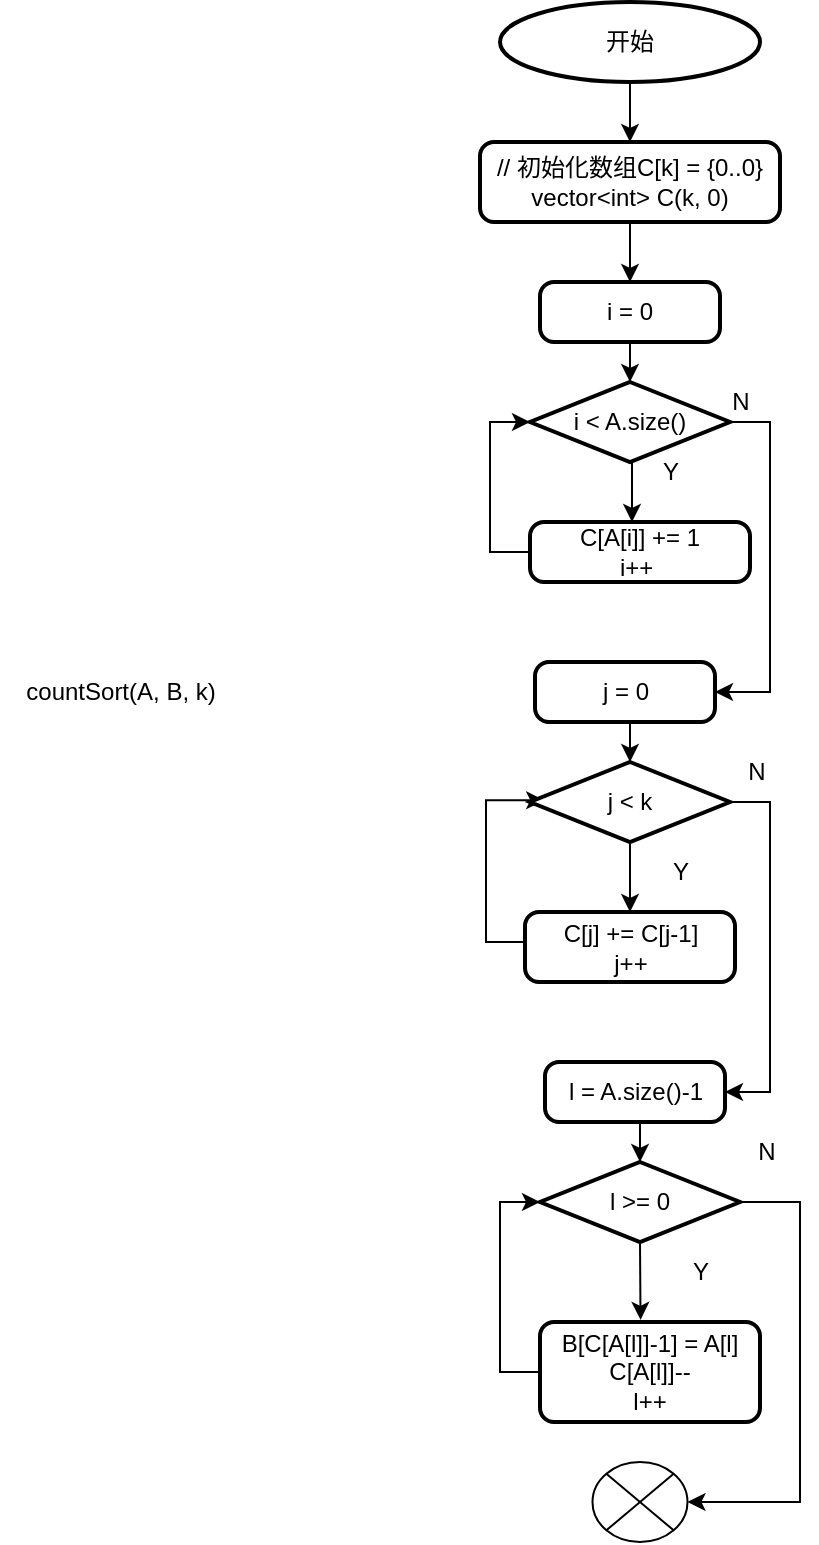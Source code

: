 <mxfile version="21.1.2" type="github">
  <diagram id="C5RBs43oDa-KdzZeNtuy" name="Page-1">
    <mxGraphModel dx="796" dy="585" grid="1" gridSize="10" guides="1" tooltips="1" connect="1" arrows="1" fold="1" page="1" pageScale="1" pageWidth="827" pageHeight="1169" math="0" shadow="0">
      <root>
        <mxCell id="WIyWlLk6GJQsqaUBKTNV-0" />
        <mxCell id="WIyWlLk6GJQsqaUBKTNV-1" parent="WIyWlLk6GJQsqaUBKTNV-0" />
        <mxCell id="Pv8esmUEh7PWLjtyX4I2-0" style="edgeStyle=orthogonalEdgeStyle;rounded=0;orthogonalLoop=1;jettySize=auto;html=1;exitX=0;exitY=0.5;exitDx=0;exitDy=0;entryX=0;entryY=0.5;entryDx=0;entryDy=0;entryPerimeter=0;" edge="1" parent="WIyWlLk6GJQsqaUBKTNV-1" source="MmHB5nOc7DFme64wkI66-0" target="MmHB5nOc7DFme64wkI66-6">
          <mxGeometry relative="1" as="geometry" />
        </mxCell>
        <mxCell id="MmHB5nOc7DFme64wkI66-0" value="C[A[i]] += 1&lt;br&gt;i++&amp;nbsp;" style="rounded=1;whiteSpace=wrap;html=1;absoluteArcSize=1;arcSize=14;strokeWidth=2;" parent="WIyWlLk6GJQsqaUBKTNV-1" vertex="1">
          <mxGeometry x="375" y="390" width="110" height="30" as="geometry" />
        </mxCell>
        <mxCell id="MmHB5nOc7DFme64wkI66-8" style="edgeStyle=orthogonalEdgeStyle;rounded=0;orthogonalLoop=1;jettySize=auto;html=1;exitX=0.5;exitY=1;exitDx=0;exitDy=0;entryX=0.5;entryY=0;entryDx=0;entryDy=0;" parent="WIyWlLk6GJQsqaUBKTNV-1" source="MmHB5nOc7DFme64wkI66-1" target="MmHB5nOc7DFme64wkI66-5" edge="1">
          <mxGeometry relative="1" as="geometry" />
        </mxCell>
        <mxCell id="MmHB5nOc7DFme64wkI66-1" value="// 初始化数组C[k] = {0..0}&lt;br&gt;vector&amp;lt;int&amp;gt; C(k, 0)" style="rounded=1;whiteSpace=wrap;html=1;absoluteArcSize=1;arcSize=14;strokeWidth=2;" parent="WIyWlLk6GJQsqaUBKTNV-1" vertex="1">
          <mxGeometry x="350" y="200" width="150" height="40" as="geometry" />
        </mxCell>
        <mxCell id="MmHB5nOc7DFme64wkI66-7" style="edgeStyle=orthogonalEdgeStyle;rounded=0;orthogonalLoop=1;jettySize=auto;html=1;exitX=0.5;exitY=1;exitDx=0;exitDy=0;exitPerimeter=0;entryX=0.5;entryY=0;entryDx=0;entryDy=0;" parent="WIyWlLk6GJQsqaUBKTNV-1" source="MmHB5nOc7DFme64wkI66-2" target="MmHB5nOc7DFme64wkI66-1" edge="1">
          <mxGeometry relative="1" as="geometry" />
        </mxCell>
        <mxCell id="MmHB5nOc7DFme64wkI66-2" value="开始" style="strokeWidth=2;html=1;shape=mxgraph.flowchart.start_1;whiteSpace=wrap;" parent="WIyWlLk6GJQsqaUBKTNV-1" vertex="1">
          <mxGeometry x="360" y="130" width="130" height="40" as="geometry" />
        </mxCell>
        <mxCell id="MmHB5nOc7DFme64wkI66-3" value="" style="verticalLabelPosition=bottom;verticalAlign=top;html=1;shape=mxgraph.flowchart.or;" parent="WIyWlLk6GJQsqaUBKTNV-1" vertex="1">
          <mxGeometry x="406.25" y="860" width="47.5" height="40" as="geometry" />
        </mxCell>
        <mxCell id="MmHB5nOc7DFme64wkI66-4" value="countSort(A, B, k)" style="text;html=1;align=center;verticalAlign=middle;resizable=0;points=[];autosize=1;strokeColor=none;fillColor=none;" parent="WIyWlLk6GJQsqaUBKTNV-1" vertex="1">
          <mxGeometry x="110" y="460" width="120" height="30" as="geometry" />
        </mxCell>
        <mxCell id="MmHB5nOc7DFme64wkI66-9" style="edgeStyle=orthogonalEdgeStyle;rounded=0;orthogonalLoop=1;jettySize=auto;html=1;exitX=0.5;exitY=1;exitDx=0;exitDy=0;entryX=0.5;entryY=0;entryDx=0;entryDy=0;entryPerimeter=0;" parent="WIyWlLk6GJQsqaUBKTNV-1" source="MmHB5nOc7DFme64wkI66-5" target="MmHB5nOc7DFme64wkI66-6" edge="1">
          <mxGeometry relative="1" as="geometry" />
        </mxCell>
        <mxCell id="MmHB5nOc7DFme64wkI66-5" value="i = 0" style="rounded=1;whiteSpace=wrap;html=1;absoluteArcSize=1;arcSize=14;strokeWidth=2;" parent="WIyWlLk6GJQsqaUBKTNV-1" vertex="1">
          <mxGeometry x="380" y="270" width="90" height="30" as="geometry" />
        </mxCell>
        <mxCell id="MmHB5nOc7DFme64wkI66-10" style="edgeStyle=orthogonalEdgeStyle;rounded=0;orthogonalLoop=1;jettySize=auto;html=1;exitX=0.5;exitY=1;exitDx=0;exitDy=0;exitPerimeter=0;" parent="WIyWlLk6GJQsqaUBKTNV-1" source="MmHB5nOc7DFme64wkI66-6" edge="1">
          <mxGeometry relative="1" as="geometry">
            <mxPoint x="426" y="390" as="targetPoint" />
          </mxGeometry>
        </mxCell>
        <mxCell id="MmHB5nOc7DFme64wkI66-15" style="edgeStyle=orthogonalEdgeStyle;rounded=0;orthogonalLoop=1;jettySize=auto;html=1;exitX=1;exitY=0.5;exitDx=0;exitDy=0;exitPerimeter=0;entryX=1;entryY=0.5;entryDx=0;entryDy=0;" parent="WIyWlLk6GJQsqaUBKTNV-1" source="MmHB5nOc7DFme64wkI66-6" target="MmHB5nOc7DFme64wkI66-14" edge="1">
          <mxGeometry relative="1" as="geometry" />
        </mxCell>
        <mxCell id="MmHB5nOc7DFme64wkI66-6" value="i &amp;lt; A.size()" style="strokeWidth=2;html=1;shape=mxgraph.flowchart.decision;whiteSpace=wrap;" parent="WIyWlLk6GJQsqaUBKTNV-1" vertex="1">
          <mxGeometry x="375" y="320" width="100" height="40" as="geometry" />
        </mxCell>
        <mxCell id="MmHB5nOc7DFme64wkI66-11" value="Y" style="text;html=1;align=center;verticalAlign=middle;resizable=0;points=[];autosize=1;strokeColor=none;fillColor=none;" parent="WIyWlLk6GJQsqaUBKTNV-1" vertex="1">
          <mxGeometry x="430" y="350" width="30" height="30" as="geometry" />
        </mxCell>
        <mxCell id="Pv8esmUEh7PWLjtyX4I2-1" style="edgeStyle=orthogonalEdgeStyle;rounded=0;orthogonalLoop=1;jettySize=auto;html=1;exitX=0;exitY=0.5;exitDx=0;exitDy=0;entryX=0.071;entryY=0.478;entryDx=0;entryDy=0;entryPerimeter=0;" edge="1" parent="WIyWlLk6GJQsqaUBKTNV-1" source="MmHB5nOc7DFme64wkI66-12" target="MmHB5nOc7DFme64wkI66-13">
          <mxGeometry relative="1" as="geometry">
            <Array as="points">
              <mxPoint x="353" y="600" />
              <mxPoint x="353" y="529" />
            </Array>
          </mxGeometry>
        </mxCell>
        <mxCell id="MmHB5nOc7DFme64wkI66-12" value="C[j] += C[j-1]&lt;br&gt;j++" style="rounded=1;whiteSpace=wrap;html=1;absoluteArcSize=1;arcSize=14;strokeWidth=2;" parent="WIyWlLk6GJQsqaUBKTNV-1" vertex="1">
          <mxGeometry x="372.5" y="585" width="105" height="35" as="geometry" />
        </mxCell>
        <mxCell id="MmHB5nOc7DFme64wkI66-22" style="edgeStyle=orthogonalEdgeStyle;rounded=0;orthogonalLoop=1;jettySize=auto;html=1;exitX=0.5;exitY=1;exitDx=0;exitDy=0;exitPerimeter=0;" parent="WIyWlLk6GJQsqaUBKTNV-1" source="MmHB5nOc7DFme64wkI66-13" target="MmHB5nOc7DFme64wkI66-12" edge="1">
          <mxGeometry relative="1" as="geometry" />
        </mxCell>
        <mxCell id="MmHB5nOc7DFme64wkI66-23" style="edgeStyle=orthogonalEdgeStyle;rounded=0;orthogonalLoop=1;jettySize=auto;html=1;exitX=1;exitY=0.5;exitDx=0;exitDy=0;exitPerimeter=0;entryX=1;entryY=0.5;entryDx=0;entryDy=0;" parent="WIyWlLk6GJQsqaUBKTNV-1" source="MmHB5nOc7DFme64wkI66-13" target="MmHB5nOc7DFme64wkI66-19" edge="1">
          <mxGeometry relative="1" as="geometry" />
        </mxCell>
        <mxCell id="MmHB5nOc7DFme64wkI66-13" value="j &amp;lt; k" style="strokeWidth=2;html=1;shape=mxgraph.flowchart.decision;whiteSpace=wrap;" parent="WIyWlLk6GJQsqaUBKTNV-1" vertex="1">
          <mxGeometry x="375" y="510" width="100" height="40" as="geometry" />
        </mxCell>
        <mxCell id="MmHB5nOc7DFme64wkI66-20" style="edgeStyle=orthogonalEdgeStyle;rounded=0;orthogonalLoop=1;jettySize=auto;html=1;exitX=0.5;exitY=1;exitDx=0;exitDy=0;entryX=0.5;entryY=0;entryDx=0;entryDy=0;entryPerimeter=0;" parent="WIyWlLk6GJQsqaUBKTNV-1" source="MmHB5nOc7DFme64wkI66-14" target="MmHB5nOc7DFme64wkI66-13" edge="1">
          <mxGeometry relative="1" as="geometry" />
        </mxCell>
        <mxCell id="MmHB5nOc7DFme64wkI66-14" value="j = 0" style="rounded=1;whiteSpace=wrap;html=1;absoluteArcSize=1;arcSize=14;strokeWidth=2;" parent="WIyWlLk6GJQsqaUBKTNV-1" vertex="1">
          <mxGeometry x="377.5" y="460" width="90" height="30" as="geometry" />
        </mxCell>
        <mxCell id="MmHB5nOc7DFme64wkI66-16" value="N" style="text;html=1;align=center;verticalAlign=middle;resizable=0;points=[];autosize=1;strokeColor=none;fillColor=none;" parent="WIyWlLk6GJQsqaUBKTNV-1" vertex="1">
          <mxGeometry x="465" y="315" width="30" height="30" as="geometry" />
        </mxCell>
        <mxCell id="Pv8esmUEh7PWLjtyX4I2-2" style="edgeStyle=orthogonalEdgeStyle;rounded=0;orthogonalLoop=1;jettySize=auto;html=1;exitX=0;exitY=0.5;exitDx=0;exitDy=0;entryX=0;entryY=0.5;entryDx=0;entryDy=0;entryPerimeter=0;" edge="1" parent="WIyWlLk6GJQsqaUBKTNV-1" source="MmHB5nOc7DFme64wkI66-17" target="MmHB5nOc7DFme64wkI66-18">
          <mxGeometry relative="1" as="geometry" />
        </mxCell>
        <mxCell id="MmHB5nOc7DFme64wkI66-17" value="&lt;div&gt;B[C[A[l]]-1] = A[l]&lt;/div&gt;&lt;div&gt;C[A[l]]--&lt;/div&gt;&lt;div&gt;l++&lt;/div&gt;" style="rounded=1;whiteSpace=wrap;html=1;absoluteArcSize=1;arcSize=14;strokeWidth=2;" parent="WIyWlLk6GJQsqaUBKTNV-1" vertex="1">
          <mxGeometry x="380" y="790" width="110" height="50" as="geometry" />
        </mxCell>
        <mxCell id="MmHB5nOc7DFme64wkI66-25" style="edgeStyle=orthogonalEdgeStyle;rounded=0;orthogonalLoop=1;jettySize=auto;html=1;exitX=0.5;exitY=1;exitDx=0;exitDy=0;exitPerimeter=0;entryX=0.457;entryY=-0.021;entryDx=0;entryDy=0;entryPerimeter=0;" parent="WIyWlLk6GJQsqaUBKTNV-1" source="MmHB5nOc7DFme64wkI66-18" target="MmHB5nOc7DFme64wkI66-17" edge="1">
          <mxGeometry relative="1" as="geometry" />
        </mxCell>
        <mxCell id="MmHB5nOc7DFme64wkI66-27" style="edgeStyle=orthogonalEdgeStyle;rounded=0;orthogonalLoop=1;jettySize=auto;html=1;exitX=1;exitY=0.5;exitDx=0;exitDy=0;exitPerimeter=0;entryX=1;entryY=0.5;entryDx=0;entryDy=0;entryPerimeter=0;" parent="WIyWlLk6GJQsqaUBKTNV-1" source="MmHB5nOc7DFme64wkI66-18" target="MmHB5nOc7DFme64wkI66-3" edge="1">
          <mxGeometry relative="1" as="geometry">
            <Array as="points">
              <mxPoint x="510" y="730" />
              <mxPoint x="510" y="880" />
            </Array>
          </mxGeometry>
        </mxCell>
        <mxCell id="MmHB5nOc7DFme64wkI66-18" value="l &amp;gt;= 0" style="strokeWidth=2;html=1;shape=mxgraph.flowchart.decision;whiteSpace=wrap;" parent="WIyWlLk6GJQsqaUBKTNV-1" vertex="1">
          <mxGeometry x="380" y="710" width="100" height="40" as="geometry" />
        </mxCell>
        <mxCell id="MmHB5nOc7DFme64wkI66-24" style="edgeStyle=orthogonalEdgeStyle;rounded=0;orthogonalLoop=1;jettySize=auto;html=1;exitX=0.5;exitY=1;exitDx=0;exitDy=0;entryX=0.5;entryY=0;entryDx=0;entryDy=0;entryPerimeter=0;" parent="WIyWlLk6GJQsqaUBKTNV-1" source="MmHB5nOc7DFme64wkI66-19" target="MmHB5nOc7DFme64wkI66-18" edge="1">
          <mxGeometry relative="1" as="geometry" />
        </mxCell>
        <mxCell id="MmHB5nOc7DFme64wkI66-19" value="l = A.size()-1" style="rounded=1;whiteSpace=wrap;html=1;absoluteArcSize=1;arcSize=14;strokeWidth=2;" parent="WIyWlLk6GJQsqaUBKTNV-1" vertex="1">
          <mxGeometry x="382.5" y="660" width="90" height="30" as="geometry" />
        </mxCell>
        <mxCell id="MmHB5nOc7DFme64wkI66-28" value="Y" style="text;html=1;align=center;verticalAlign=middle;resizable=0;points=[];autosize=1;strokeColor=none;fillColor=none;" parent="WIyWlLk6GJQsqaUBKTNV-1" vertex="1">
          <mxGeometry x="435" y="550" width="30" height="30" as="geometry" />
        </mxCell>
        <mxCell id="MmHB5nOc7DFme64wkI66-29" value="Y" style="text;html=1;align=center;verticalAlign=middle;resizable=0;points=[];autosize=1;strokeColor=none;fillColor=none;" parent="WIyWlLk6GJQsqaUBKTNV-1" vertex="1">
          <mxGeometry x="445" y="750" width="30" height="30" as="geometry" />
        </mxCell>
        <mxCell id="MmHB5nOc7DFme64wkI66-30" value="N" style="text;html=1;align=center;verticalAlign=middle;resizable=0;points=[];autosize=1;strokeColor=none;fillColor=none;" parent="WIyWlLk6GJQsqaUBKTNV-1" vertex="1">
          <mxGeometry x="472.5" y="500" width="30" height="30" as="geometry" />
        </mxCell>
        <mxCell id="MmHB5nOc7DFme64wkI66-31" value="N" style="text;html=1;align=center;verticalAlign=middle;resizable=0;points=[];autosize=1;strokeColor=none;fillColor=none;" parent="WIyWlLk6GJQsqaUBKTNV-1" vertex="1">
          <mxGeometry x="477.5" y="690" width="30" height="30" as="geometry" />
        </mxCell>
      </root>
    </mxGraphModel>
  </diagram>
</mxfile>
